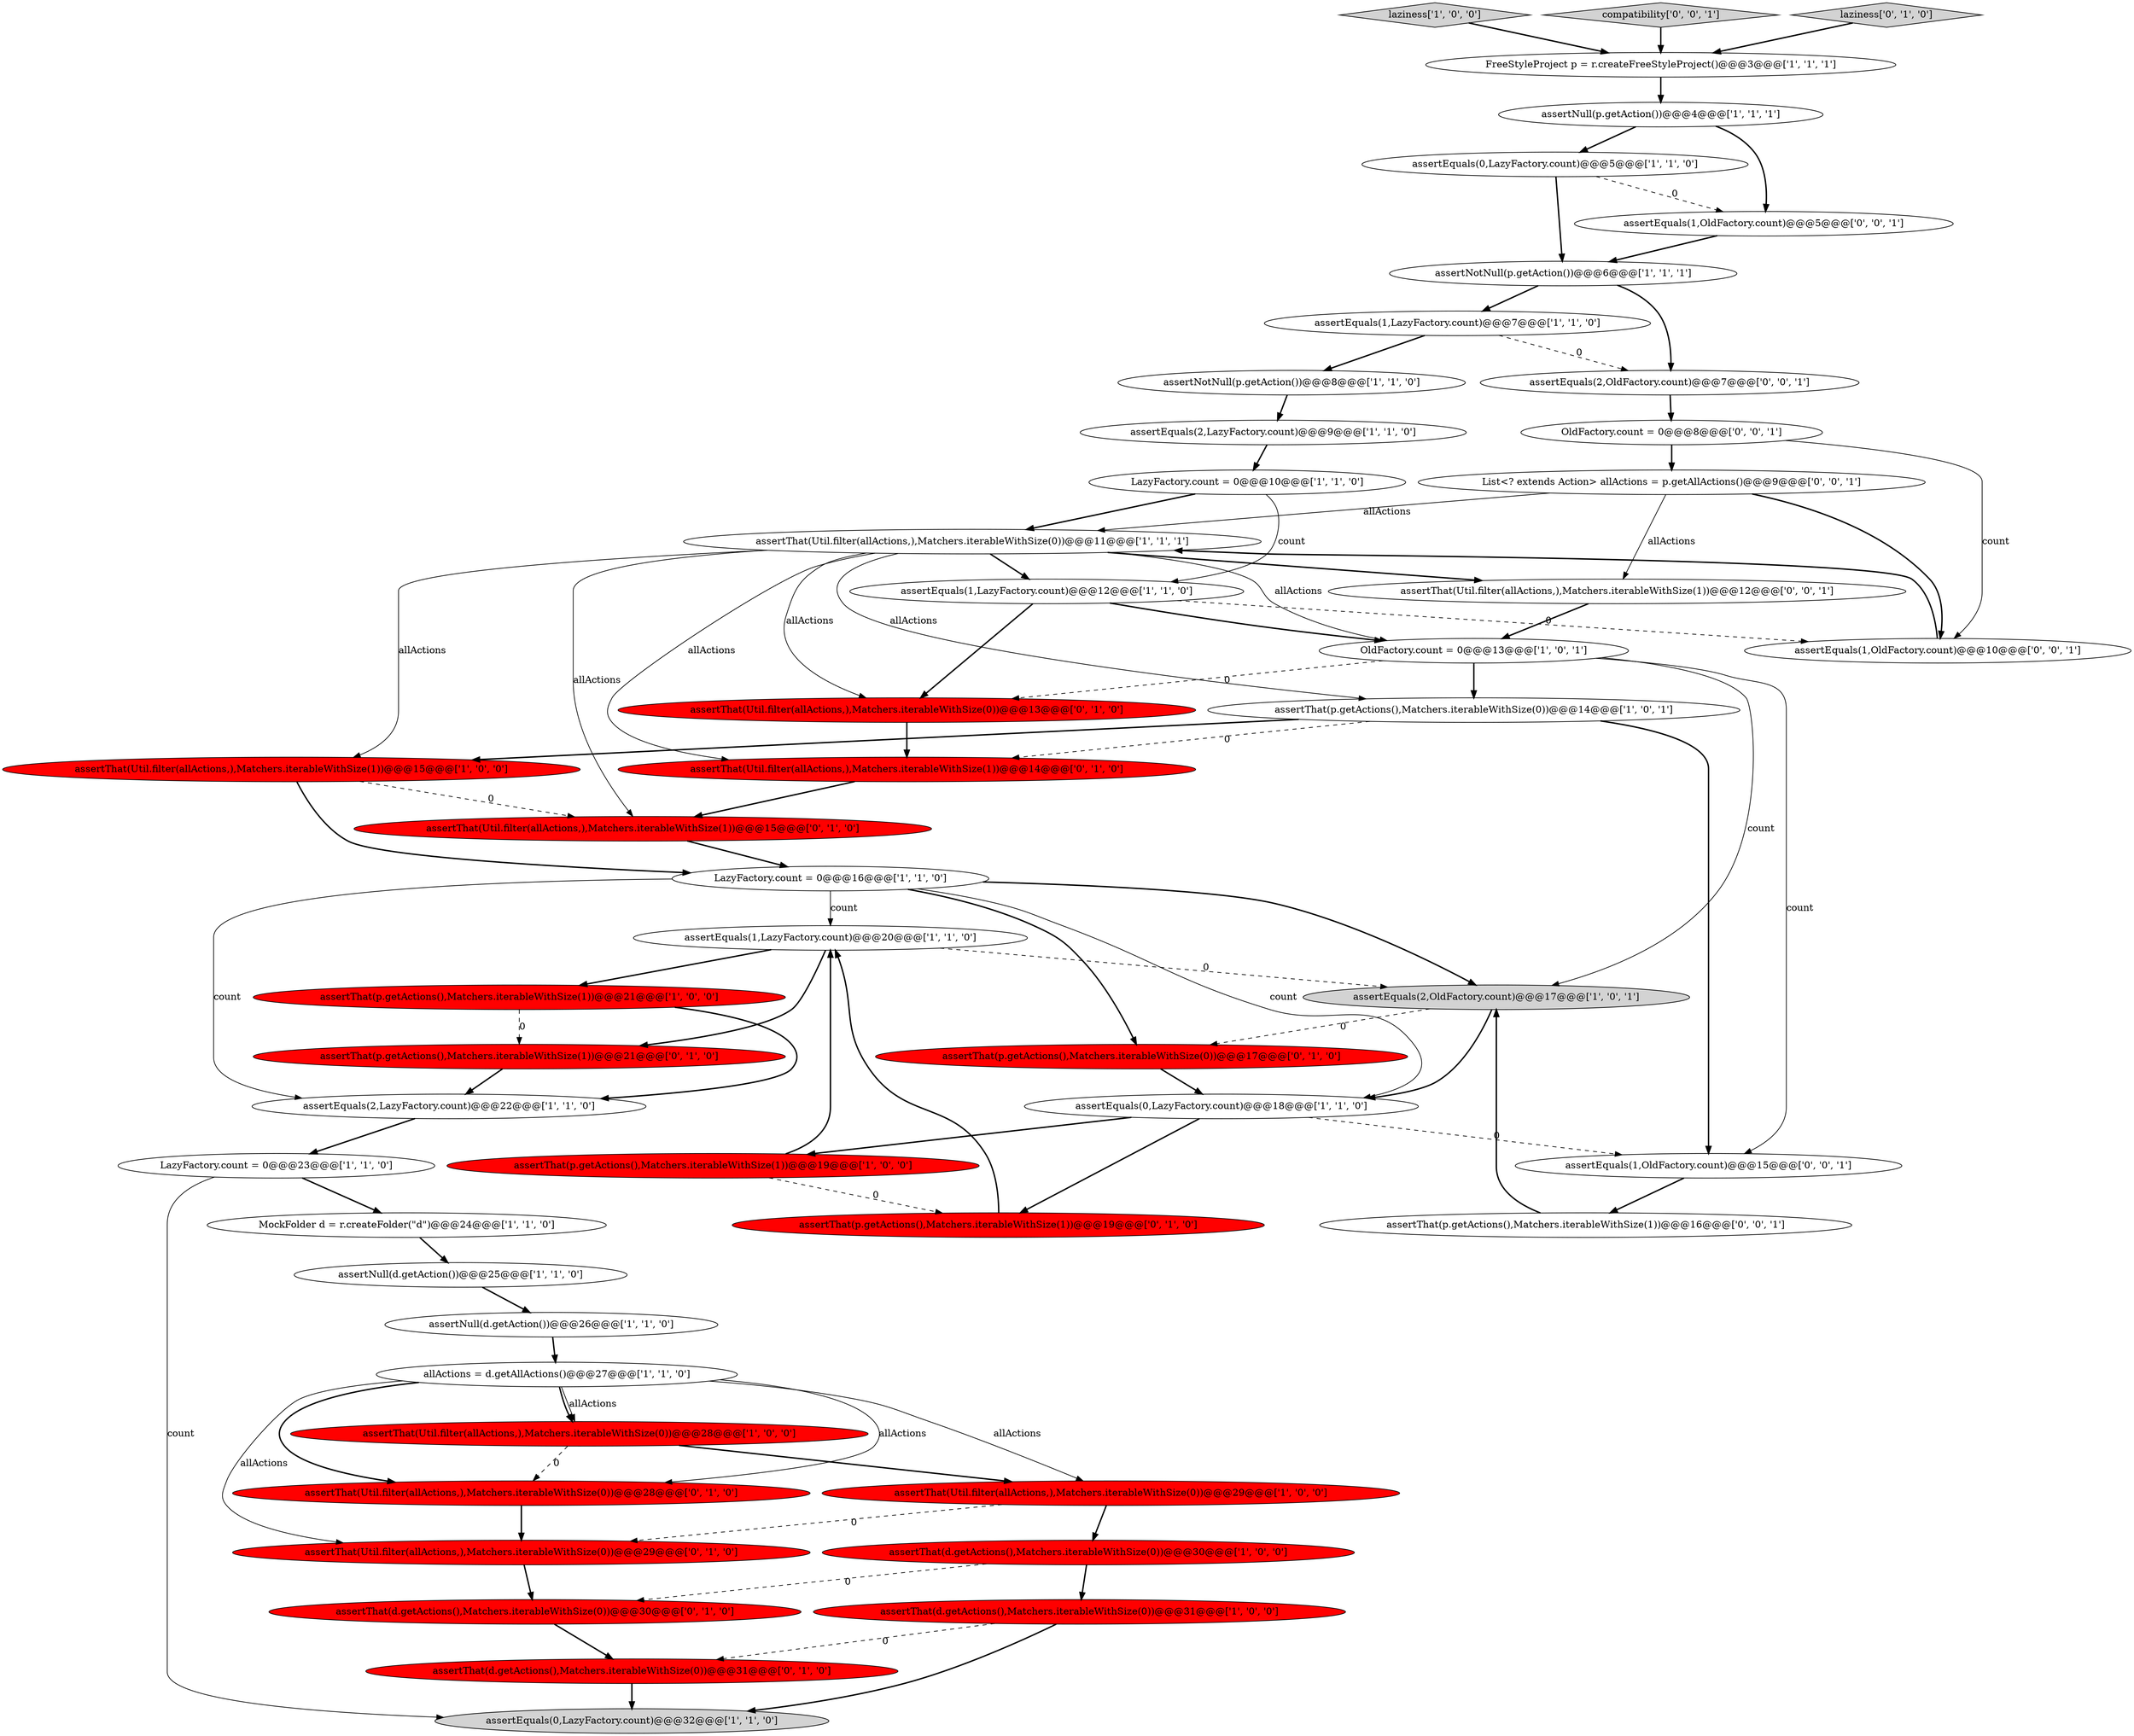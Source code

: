 digraph {
28 [style = filled, label = "MockFolder d = r.createFolder(\"d\")@@@24@@@['1', '1', '0']", fillcolor = white, shape = ellipse image = "AAA0AAABBB1BBB"];
44 [style = filled, label = "assertThat(p.getActions(),Matchers.iterableWithSize(1))@@@16@@@['0', '0', '1']", fillcolor = white, shape = ellipse image = "AAA0AAABBB3BBB"];
49 [style = filled, label = "assertThat(Util.filter(allActions,),Matchers.iterableWithSize(1))@@@12@@@['0', '0', '1']", fillcolor = white, shape = ellipse image = "AAA0AAABBB3BBB"];
4 [style = filled, label = "assertNotNull(p.getAction())@@@6@@@['1', '1', '1']", fillcolor = white, shape = ellipse image = "AAA0AAABBB1BBB"];
6 [style = filled, label = "assertEquals(0,LazyFactory.count)@@@5@@@['1', '1', '0']", fillcolor = white, shape = ellipse image = "AAA0AAABBB1BBB"];
19 [style = filled, label = "assertEquals(0,LazyFactory.count)@@@32@@@['1', '1', '0']", fillcolor = lightgray, shape = ellipse image = "AAA0AAABBB1BBB"];
30 [style = filled, label = "assertNull(p.getAction())@@@4@@@['1', '1', '1']", fillcolor = white, shape = ellipse image = "AAA0AAABBB1BBB"];
11 [style = filled, label = "assertThat(p.getActions(),Matchers.iterableWithSize(1))@@@19@@@['1', '0', '0']", fillcolor = red, shape = ellipse image = "AAA1AAABBB1BBB"];
35 [style = filled, label = "assertThat(p.getActions(),Matchers.iterableWithSize(1))@@@21@@@['0', '1', '0']", fillcolor = red, shape = ellipse image = "AAA1AAABBB2BBB"];
2 [style = filled, label = "assertEquals(1,LazyFactory.count)@@@20@@@['1', '1', '0']", fillcolor = white, shape = ellipse image = "AAA0AAABBB1BBB"];
39 [style = filled, label = "assertThat(Util.filter(allActions,),Matchers.iterableWithSize(0))@@@29@@@['0', '1', '0']", fillcolor = red, shape = ellipse image = "AAA1AAABBB2BBB"];
42 [style = filled, label = "assertEquals(1,OldFactory.count)@@@5@@@['0', '0', '1']", fillcolor = white, shape = ellipse image = "AAA0AAABBB3BBB"];
27 [style = filled, label = "assertEquals(1,LazyFactory.count)@@@7@@@['1', '1', '0']", fillcolor = white, shape = ellipse image = "AAA0AAABBB1BBB"];
48 [style = filled, label = "assertEquals(2,OldFactory.count)@@@7@@@['0', '0', '1']", fillcolor = white, shape = ellipse image = "AAA0AAABBB3BBB"];
23 [style = filled, label = "assertEquals(2,LazyFactory.count)@@@9@@@['1', '1', '0']", fillcolor = white, shape = ellipse image = "AAA0AAABBB1BBB"];
7 [style = filled, label = "OldFactory.count = 0@@@13@@@['1', '0', '1']", fillcolor = white, shape = ellipse image = "AAA0AAABBB1BBB"];
47 [style = filled, label = "assertEquals(1,OldFactory.count)@@@15@@@['0', '0', '1']", fillcolor = white, shape = ellipse image = "AAA0AAABBB3BBB"];
9 [style = filled, label = "LazyFactory.count = 0@@@16@@@['1', '1', '0']", fillcolor = white, shape = ellipse image = "AAA0AAABBB1BBB"];
25 [style = filled, label = "laziness['1', '0', '0']", fillcolor = lightgray, shape = diamond image = "AAA0AAABBB1BBB"];
50 [style = filled, label = "List<? extends Action> allActions = p.getAllActions()@@@9@@@['0', '0', '1']", fillcolor = white, shape = ellipse image = "AAA0AAABBB3BBB"];
43 [style = filled, label = "compatibility['0', '0', '1']", fillcolor = lightgray, shape = diamond image = "AAA0AAABBB3BBB"];
45 [style = filled, label = "OldFactory.count = 0@@@8@@@['0', '0', '1']", fillcolor = white, shape = ellipse image = "AAA0AAABBB3BBB"];
32 [style = filled, label = "assertThat(d.getActions(),Matchers.iterableWithSize(0))@@@30@@@['0', '1', '0']", fillcolor = red, shape = ellipse image = "AAA1AAABBB2BBB"];
5 [style = filled, label = "assertThat(Util.filter(allActions,),Matchers.iterableWithSize(0))@@@11@@@['1', '1', '1']", fillcolor = white, shape = ellipse image = "AAA0AAABBB1BBB"];
26 [style = filled, label = "FreeStyleProject p = r.createFreeStyleProject()@@@3@@@['1', '1', '1']", fillcolor = white, shape = ellipse image = "AAA0AAABBB1BBB"];
10 [style = filled, label = "assertEquals(0,LazyFactory.count)@@@18@@@['1', '1', '0']", fillcolor = white, shape = ellipse image = "AAA0AAABBB1BBB"];
18 [style = filled, label = "assertThat(Util.filter(allActions,),Matchers.iterableWithSize(1))@@@15@@@['1', '0', '0']", fillcolor = red, shape = ellipse image = "AAA1AAABBB1BBB"];
3 [style = filled, label = "allActions = d.getAllActions()@@@27@@@['1', '1', '0']", fillcolor = white, shape = ellipse image = "AAA0AAABBB1BBB"];
15 [style = filled, label = "assertEquals(2,OldFactory.count)@@@17@@@['1', '0', '1']", fillcolor = lightgray, shape = ellipse image = "AAA0AAABBB1BBB"];
20 [style = filled, label = "assertNull(d.getAction())@@@26@@@['1', '1', '0']", fillcolor = white, shape = ellipse image = "AAA0AAABBB1BBB"];
21 [style = filled, label = "assertThat(p.getActions(),Matchers.iterableWithSize(0))@@@14@@@['1', '0', '1']", fillcolor = white, shape = ellipse image = "AAA0AAABBB1BBB"];
22 [style = filled, label = "assertThat(d.getActions(),Matchers.iterableWithSize(0))@@@31@@@['1', '0', '0']", fillcolor = red, shape = ellipse image = "AAA1AAABBB1BBB"];
36 [style = filled, label = "assertThat(Util.filter(allActions,),Matchers.iterableWithSize(0))@@@28@@@['0', '1', '0']", fillcolor = red, shape = ellipse image = "AAA1AAABBB2BBB"];
41 [style = filled, label = "assertThat(Util.filter(allActions,),Matchers.iterableWithSize(1))@@@14@@@['0', '1', '0']", fillcolor = red, shape = ellipse image = "AAA1AAABBB2BBB"];
8 [style = filled, label = "assertThat(Util.filter(allActions,),Matchers.iterableWithSize(0))@@@29@@@['1', '0', '0']", fillcolor = red, shape = ellipse image = "AAA1AAABBB1BBB"];
1 [style = filled, label = "assertThat(d.getActions(),Matchers.iterableWithSize(0))@@@30@@@['1', '0', '0']", fillcolor = red, shape = ellipse image = "AAA1AAABBB1BBB"];
12 [style = filled, label = "assertNull(d.getAction())@@@25@@@['1', '1', '0']", fillcolor = white, shape = ellipse image = "AAA0AAABBB1BBB"];
16 [style = filled, label = "assertThat(p.getActions(),Matchers.iterableWithSize(1))@@@21@@@['1', '0', '0']", fillcolor = red, shape = ellipse image = "AAA1AAABBB1BBB"];
29 [style = filled, label = "LazyFactory.count = 0@@@10@@@['1', '1', '0']", fillcolor = white, shape = ellipse image = "AAA0AAABBB1BBB"];
46 [style = filled, label = "assertEquals(1,OldFactory.count)@@@10@@@['0', '0', '1']", fillcolor = white, shape = ellipse image = "AAA0AAABBB3BBB"];
33 [style = filled, label = "assertThat(p.getActions(),Matchers.iterableWithSize(0))@@@17@@@['0', '1', '0']", fillcolor = red, shape = ellipse image = "AAA1AAABBB2BBB"];
31 [style = filled, label = "assertThat(Util.filter(allActions,),Matchers.iterableWithSize(0))@@@13@@@['0', '1', '0']", fillcolor = red, shape = ellipse image = "AAA1AAABBB2BBB"];
13 [style = filled, label = "assertNotNull(p.getAction())@@@8@@@['1', '1', '0']", fillcolor = white, shape = ellipse image = "AAA0AAABBB1BBB"];
37 [style = filled, label = "assertThat(d.getActions(),Matchers.iterableWithSize(0))@@@31@@@['0', '1', '0']", fillcolor = red, shape = ellipse image = "AAA1AAABBB2BBB"];
34 [style = filled, label = "assertThat(Util.filter(allActions,),Matchers.iterableWithSize(1))@@@15@@@['0', '1', '0']", fillcolor = red, shape = ellipse image = "AAA1AAABBB2BBB"];
24 [style = filled, label = "LazyFactory.count = 0@@@23@@@['1', '1', '0']", fillcolor = white, shape = ellipse image = "AAA0AAABBB1BBB"];
38 [style = filled, label = "assertThat(p.getActions(),Matchers.iterableWithSize(1))@@@19@@@['0', '1', '0']", fillcolor = red, shape = ellipse image = "AAA1AAABBB2BBB"];
17 [style = filled, label = "assertThat(Util.filter(allActions,),Matchers.iterableWithSize(0))@@@28@@@['1', '0', '0']", fillcolor = red, shape = ellipse image = "AAA1AAABBB1BBB"];
14 [style = filled, label = "assertEquals(2,LazyFactory.count)@@@22@@@['1', '1', '0']", fillcolor = white, shape = ellipse image = "AAA0AAABBB1BBB"];
0 [style = filled, label = "assertEquals(1,LazyFactory.count)@@@12@@@['1', '1', '0']", fillcolor = white, shape = ellipse image = "AAA0AAABBB1BBB"];
40 [style = filled, label = "laziness['0', '1', '0']", fillcolor = lightgray, shape = diamond image = "AAA0AAABBB2BBB"];
27->13 [style = bold, label=""];
2->35 [style = bold, label=""];
14->24 [style = bold, label=""];
15->10 [style = bold, label=""];
29->5 [style = bold, label=""];
34->9 [style = bold, label=""];
32->37 [style = bold, label=""];
3->39 [style = solid, label="allActions"];
46->5 [style = bold, label=""];
16->35 [style = dashed, label="0"];
44->15 [style = bold, label=""];
43->26 [style = bold, label=""];
30->6 [style = bold, label=""];
21->18 [style = bold, label=""];
23->29 [style = bold, label=""];
8->1 [style = bold, label=""];
3->36 [style = bold, label=""];
5->49 [style = bold, label=""];
5->0 [style = bold, label=""];
15->33 [style = dashed, label="0"];
40->26 [style = bold, label=""];
16->14 [style = bold, label=""];
29->0 [style = solid, label="count"];
17->36 [style = dashed, label="0"];
10->11 [style = bold, label=""];
2->16 [style = bold, label=""];
24->28 [style = bold, label=""];
9->33 [style = bold, label=""];
30->42 [style = bold, label=""];
6->42 [style = dashed, label="0"];
20->3 [style = bold, label=""];
38->2 [style = bold, label=""];
0->7 [style = bold, label=""];
2->15 [style = dashed, label="0"];
5->31 [style = solid, label="allActions"];
6->4 [style = bold, label=""];
22->37 [style = dashed, label="0"];
5->7 [style = solid, label="allActions"];
25->26 [style = bold, label=""];
18->9 [style = bold, label=""];
31->41 [style = bold, label=""];
47->44 [style = bold, label=""];
7->47 [style = solid, label="count"];
50->5 [style = solid, label="allActions"];
0->31 [style = bold, label=""];
17->8 [style = bold, label=""];
21->47 [style = bold, label=""];
5->21 [style = solid, label="allActions"];
3->17 [style = solid, label="allActions"];
7->31 [style = dashed, label="0"];
22->19 [style = bold, label=""];
3->36 [style = solid, label="allActions"];
12->20 [style = bold, label=""];
28->12 [style = bold, label=""];
1->32 [style = dashed, label="0"];
35->14 [style = bold, label=""];
5->41 [style = solid, label="allActions"];
36->39 [style = bold, label=""];
42->4 [style = bold, label=""];
18->34 [style = dashed, label="0"];
24->19 [style = solid, label="count"];
39->32 [style = bold, label=""];
49->7 [style = bold, label=""];
3->17 [style = bold, label=""];
0->46 [style = dashed, label="0"];
4->48 [style = bold, label=""];
27->48 [style = dashed, label="0"];
41->34 [style = bold, label=""];
5->34 [style = solid, label="allActions"];
10->38 [style = bold, label=""];
3->8 [style = solid, label="allActions"];
50->46 [style = bold, label=""];
33->10 [style = bold, label=""];
5->18 [style = solid, label="allActions"];
9->10 [style = solid, label="count"];
11->2 [style = bold, label=""];
26->30 [style = bold, label=""];
1->22 [style = bold, label=""];
11->38 [style = dashed, label="0"];
48->45 [style = bold, label=""];
50->49 [style = solid, label="allActions"];
21->41 [style = dashed, label="0"];
45->50 [style = bold, label=""];
9->15 [style = bold, label=""];
8->39 [style = dashed, label="0"];
4->27 [style = bold, label=""];
13->23 [style = bold, label=""];
7->21 [style = bold, label=""];
45->46 [style = solid, label="count"];
9->14 [style = solid, label="count"];
37->19 [style = bold, label=""];
7->15 [style = solid, label="count"];
10->47 [style = dashed, label="0"];
9->2 [style = solid, label="count"];
}
